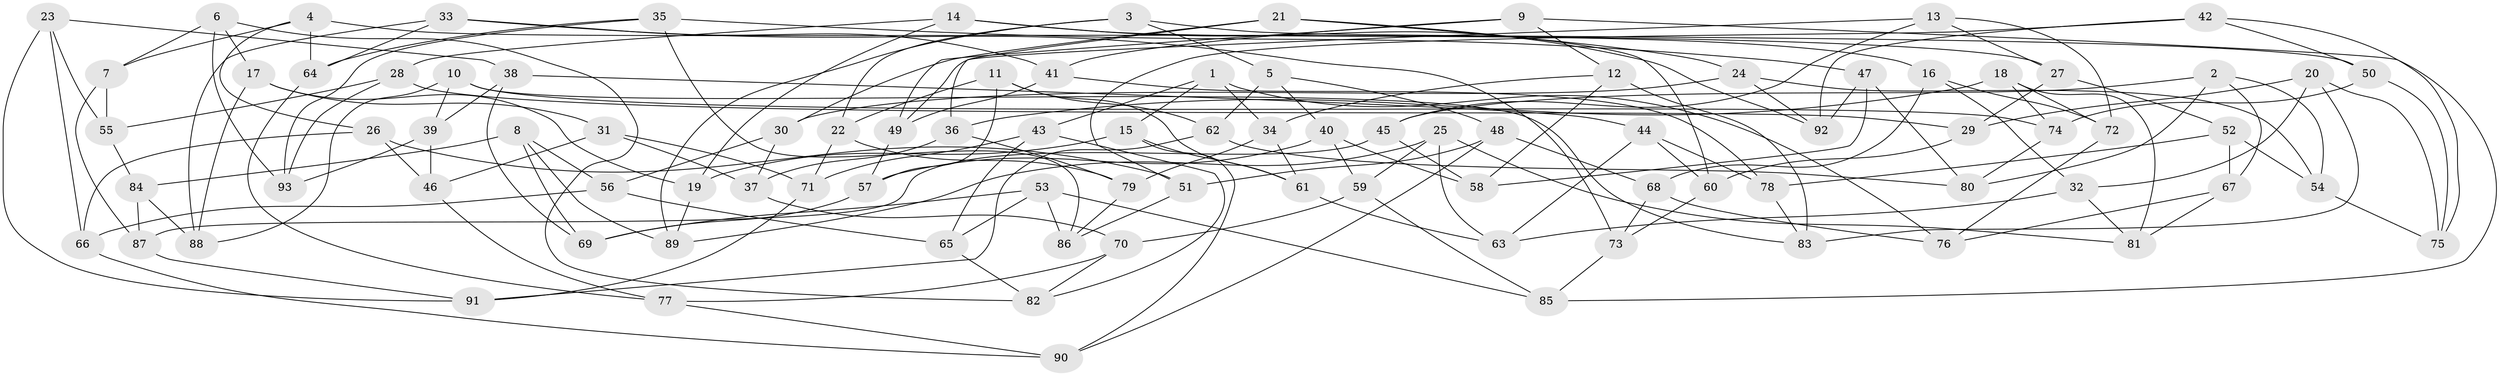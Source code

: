 // Generated by graph-tools (version 1.1) at 2025/38/03/09/25 02:38:17]
// undirected, 93 vertices, 186 edges
graph export_dot {
graph [start="1"]
  node [color=gray90,style=filled];
  1;
  2;
  3;
  4;
  5;
  6;
  7;
  8;
  9;
  10;
  11;
  12;
  13;
  14;
  15;
  16;
  17;
  18;
  19;
  20;
  21;
  22;
  23;
  24;
  25;
  26;
  27;
  28;
  29;
  30;
  31;
  32;
  33;
  34;
  35;
  36;
  37;
  38;
  39;
  40;
  41;
  42;
  43;
  44;
  45;
  46;
  47;
  48;
  49;
  50;
  51;
  52;
  53;
  54;
  55;
  56;
  57;
  58;
  59;
  60;
  61;
  62;
  63;
  64;
  65;
  66;
  67;
  68;
  69;
  70;
  71;
  72;
  73;
  74;
  75;
  76;
  77;
  78;
  79;
  80;
  81;
  82;
  83;
  84;
  85;
  86;
  87;
  88;
  89;
  90;
  91;
  92;
  93;
  1 -- 15;
  1 -- 76;
  1 -- 43;
  1 -- 34;
  2 -- 80;
  2 -- 45;
  2 -- 67;
  2 -- 54;
  3 -- 5;
  3 -- 89;
  3 -- 50;
  3 -- 22;
  4 -- 26;
  4 -- 64;
  4 -- 27;
  4 -- 7;
  5 -- 40;
  5 -- 62;
  5 -- 48;
  6 -- 7;
  6 -- 93;
  6 -- 82;
  6 -- 17;
  7 -- 55;
  7 -- 87;
  8 -- 56;
  8 -- 89;
  8 -- 84;
  8 -- 69;
  9 -- 12;
  9 -- 41;
  9 -- 49;
  9 -- 85;
  10 -- 83;
  10 -- 88;
  10 -- 74;
  10 -- 39;
  11 -- 57;
  11 -- 61;
  11 -- 62;
  11 -- 22;
  12 -- 83;
  12 -- 58;
  12 -- 34;
  13 -- 49;
  13 -- 72;
  13 -- 45;
  13 -- 27;
  14 -- 92;
  14 -- 16;
  14 -- 19;
  14 -- 28;
  15 -- 61;
  15 -- 90;
  15 -- 19;
  16 -- 72;
  16 -- 68;
  16 -- 32;
  17 -- 19;
  17 -- 88;
  17 -- 31;
  18 -- 74;
  18 -- 81;
  18 -- 36;
  18 -- 72;
  19 -- 89;
  20 -- 83;
  20 -- 75;
  20 -- 29;
  20 -- 32;
  21 -- 30;
  21 -- 60;
  21 -- 24;
  21 -- 36;
  22 -- 79;
  22 -- 71;
  23 -- 55;
  23 -- 66;
  23 -- 38;
  23 -- 91;
  24 -- 54;
  24 -- 30;
  24 -- 92;
  25 -- 81;
  25 -- 89;
  25 -- 59;
  25 -- 63;
  26 -- 66;
  26 -- 51;
  26 -- 46;
  27 -- 29;
  27 -- 52;
  28 -- 29;
  28 -- 93;
  28 -- 55;
  29 -- 60;
  30 -- 37;
  30 -- 56;
  31 -- 46;
  31 -- 37;
  31 -- 71;
  32 -- 63;
  32 -- 81;
  33 -- 64;
  33 -- 73;
  33 -- 41;
  33 -- 88;
  34 -- 79;
  34 -- 61;
  35 -- 86;
  35 -- 93;
  35 -- 64;
  35 -- 47;
  36 -- 79;
  36 -- 37;
  37 -- 70;
  38 -- 39;
  38 -- 69;
  38 -- 44;
  39 -- 93;
  39 -- 46;
  40 -- 57;
  40 -- 59;
  40 -- 58;
  41 -- 78;
  41 -- 49;
  42 -- 75;
  42 -- 92;
  42 -- 50;
  42 -- 51;
  43 -- 65;
  43 -- 82;
  43 -- 71;
  44 -- 63;
  44 -- 78;
  44 -- 60;
  45 -- 87;
  45 -- 58;
  46 -- 77;
  47 -- 92;
  47 -- 80;
  47 -- 58;
  48 -- 68;
  48 -- 51;
  48 -- 90;
  49 -- 57;
  50 -- 75;
  50 -- 74;
  51 -- 86;
  52 -- 67;
  52 -- 78;
  52 -- 54;
  53 -- 69;
  53 -- 86;
  53 -- 85;
  53 -- 65;
  54 -- 75;
  55 -- 84;
  56 -- 66;
  56 -- 65;
  57 -- 69;
  59 -- 70;
  59 -- 85;
  60 -- 73;
  61 -- 63;
  62 -- 91;
  62 -- 80;
  64 -- 77;
  65 -- 82;
  66 -- 90;
  67 -- 76;
  67 -- 81;
  68 -- 73;
  68 -- 76;
  70 -- 77;
  70 -- 82;
  71 -- 91;
  72 -- 76;
  73 -- 85;
  74 -- 80;
  77 -- 90;
  78 -- 83;
  79 -- 86;
  84 -- 88;
  84 -- 87;
  87 -- 91;
}
